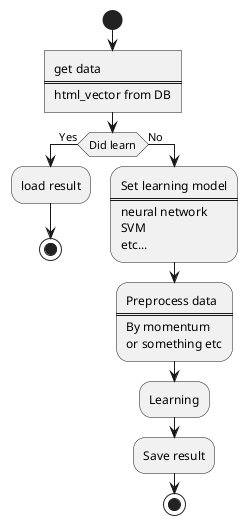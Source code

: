 @startuml
start
:get data
====
html_vector from DB]
if (Did learn) then (Yes)
    :load result;
    stop
else (No)
    :Set learning model
    ====
    neural network
    SVM
    etc...;
    :Preprocess data
    ====
    By momentum
    or something etc;
    :Learning;
    :Save result;
    stop
endif
@enduml
